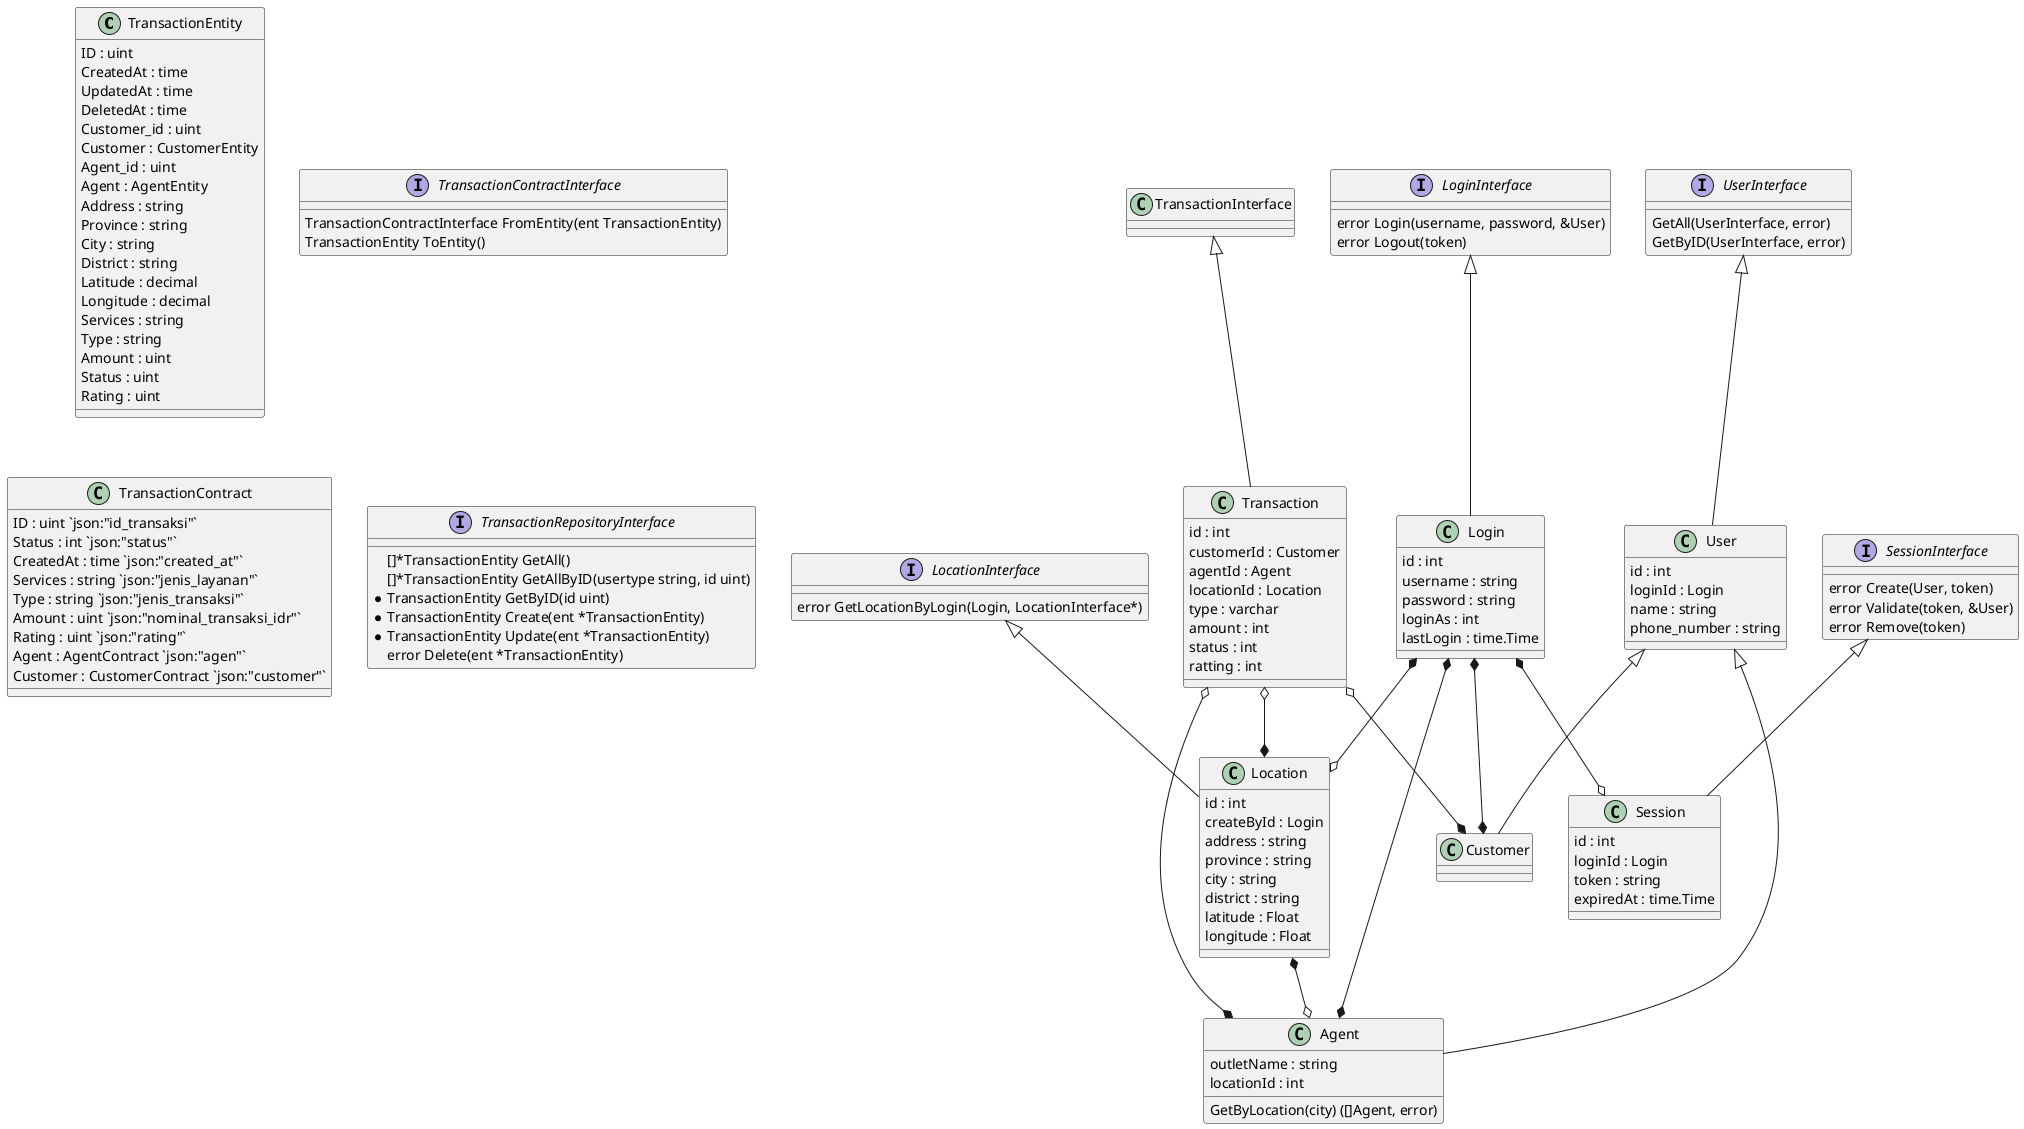 ' Uml taken from https://github.com/masdikaid/rakamin-final-project/blob/cc463a45daf64bd9ebb26c2b8cb4d10aabd8bacd/documentation/class.plantuml for test purposes
@startuml


' package Transaction  {

    class TransactionEntity {
        ID : uint
        CreatedAt : time
        UpdatedAt : time
        DeletedAt : time
        Customer_id : uint
        Customer : CustomerEntity
        Agent_id : uint
        Agent : AgentEntity
        Address : string
        Province : string
        City : string
        District : string
        Latitude : decimal
        Longitude : decimal
        Services : string
        Type : string
        Amount : uint
        Status : uint
        Rating : uint
    }

    interface TransactionContractInterface {
        TransactionContractInterface FromEntity(ent TransactionEntity)
        TransactionEntity ToEntity()
    }

    class TransactionContract {
        ID : uint `json:"id_transaksi"`
        Status : int `json:"status"`
        CreatedAt : time `json:"created_at"`
        Services : string `json:"jenis_layanan"`
        Type : string `json:"jenis_transaksi"`
        Amount : uint `json:"nominal_transaksi_idr"`
        Rating : uint `json:"rating"`
        Agent : AgentContract `json:"agen"`
        Customer : CustomerContract `json:"customer"`
    }

    interface TransactionRepositoryInterface {
        []*TransactionEntity GetAll()
        []*TransactionEntity GetAllByID(usertype string, id uint)
        *TransactionEntity GetByID(id uint)
        *TransactionEntity Create(ent *TransactionEntity)
        *TransactionEntity Update(ent *TransactionEntity)
        error Delete(ent *TransactionEntity)
    }



    class Transaction {
        id : int
        customerId : Customer
        agentId : Agent
        locationId : Location
        type : varchar
        amount : int
        status : int
        ratting : int
    }

    TransactionInterface <|-- Transaction

' }

' package User  {

    interface UserInterface {
        GetAll(UserInterface, error)
        GetByID(UserInterface, error)
    }

    class User {
        id : int
        loginId : Login
        name : string
        phone_number : string
    }

    class Customer {
    }

    class Agent {
        outletName : string
        locationId : int
        GetByLocation(city) ([]Agent, error)
    }

    UserInterface <|-- User
    User <|-- Customer
    User <|-- Agent

' }

' Package Auth  {

    interface LoginInterface {
        error Login(username, password, &User)
        error Logout(token)
    }

    interface SessionInterface {
        error Create(User, token)
        error Validate(token, &User)
        error Remove(token)
    }

    class Login {
        id : int
        username : string
        password : string
        loginAs : int
        lastLogin : time.Time
    }

    class Session {
        id : int
        loginId : Login
        token : string
        expiredAt : time.Time
    }

    LoginInterface <|-- Login
    SessionInterface <|-- Session

' }

' package Location {

    interface LocationInterface {
        error GetLocationByLogin(Login, LocationInterface*)
    }

    class Location {
        id : int
        createById : Login
        address : string
        province : string
        city : string
        district : string
        latitude : Float
        longitude : Float
    }

    LocationInterface <|-- Location
' }

Transaction o--* Customer
Transaction o--* Agent
Transaction o--* Location
Login *--* Customer
Login *--* Agent
Location *--o Agent
Login *--o Session
Login *--o Location

@enduml
